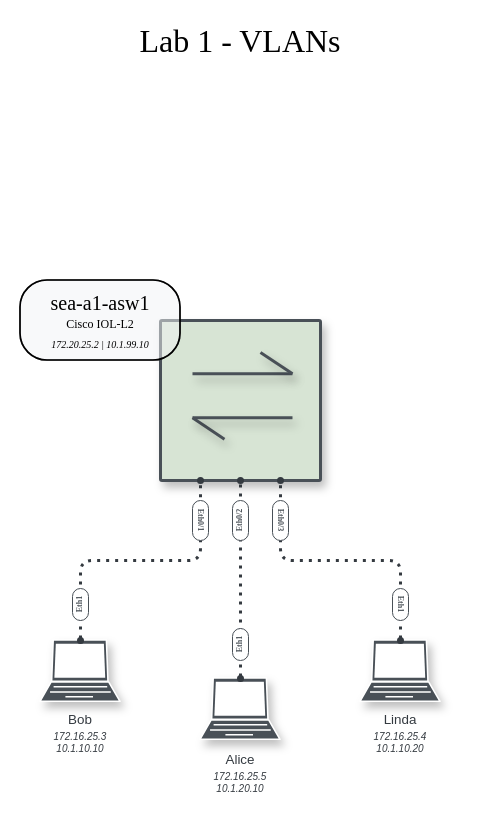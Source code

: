<mxfile version="27.1.5" pages="9">
  <diagram name="01 VLANs" id="sQM2SUMhDlm0rfmh3iS2">
    <mxGraphModel dx="351" dy="272" grid="1" gridSize="10" guides="0" tooltips="1" connect="1" arrows="0" fold="1" page="0" pageScale="1" pageWidth="1200" pageHeight="1920" background="none" math="0" shadow="0">
      <root>
        <mxCell id="0" />
        <mxCell id="1" parent="0" />
        <mxCell id="OVcNr4aTETxYAVmZ-GHo-78" value="" style="html=1;overflow=block;blockSpacing=1;whiteSpace=wrap;shape=mxgraph.networks.laptop;fillColor=#495057;strokeColor=#ffffff;labelPosition=center;verticalLabelPosition=bottom;align=center;verticalAlign=top;fontSize=13;spacing=0;strokeOpacity=100;fillOpacity=100;rounded=1;absoluteArcSize=1;arcSize=9;strokeWidth=6.8;lucidId=yo6l1XIqATij;shadow=1;" parent="1" vertex="1">
          <mxGeometry x="220" y="539.0" width="40" height="30.66" as="geometry" />
        </mxCell>
        <mxCell id="OVcNr4aTETxYAVmZ-GHo-83" value="" style="html=1;overflow=block;blockSpacing=1;whiteSpace=wrap;shape=mxgraph.networks.laptop;fillColor=#495057;strokeColor=#ffffff;labelPosition=center;verticalLabelPosition=bottom;align=center;verticalAlign=top;fontSize=13;spacing=0;strokeOpacity=100;fillOpacity=100;rounded=1;absoluteArcSize=1;arcSize=9;strokeWidth=6.8;lucidId=yo6l1XIqATij;shadow=1;" parent="1" vertex="1">
          <mxGeometry x="300" y="520.0" width="40" height="30.66" as="geometry" />
        </mxCell>
        <mxCell id="OVcNr4aTETxYAVmZ-GHo-75" value="" style="html=1;overflow=block;blockSpacing=1;whiteSpace=wrap;shape=mxgraph.networks.laptop;fillColor=#495057;strokeColor=#ffffff;labelPosition=center;verticalLabelPosition=bottom;align=center;verticalAlign=top;fontSize=13;spacing=0;strokeOpacity=100;fillOpacity=100;rounded=1;absoluteArcSize=1;arcSize=9;strokeWidth=6.8;lucidId=yo6l1XIqATij;shadow=1;" parent="1" vertex="1">
          <mxGeometry x="140" y="520.0" width="40" height="30.66" as="geometry" />
        </mxCell>
        <mxCell id="OVcNr4aTETxYAVmZ-GHo-39" value="" style="html=1;overflow=block;blockSpacing=1;whiteSpace=wrap;shape=image;fontSize=13;spacing=0;strokeColor=none;strokeOpacity=100;rounded=1;absoluteArcSize=1;arcSize=9;strokeWidth=0;image=https://images.lucid.app/images/aae0cd2c-8d88-48f1-8bd3-6e198f52bb45/content;imageAspect=0;lucidId=o-yhy~S7X1uA;" parent="1" vertex="1">
          <mxGeometry x="200" y="240" width="80" height="80" as="geometry" />
        </mxCell>
        <mxCell id="OVcNr4aTETxYAVmZ-GHo-66" value="" style="group" parent="1" vertex="1" connectable="0">
          <mxGeometry x="200" y="360" width="80" height="80" as="geometry" />
        </mxCell>
        <mxCell id="OVcNr4aTETxYAVmZ-GHo-67" value="" style="html=1;overflow=block;blockSpacing=1;whiteSpace=wrap;fontSize=13;align=center;spacing=3.8;strokeColor=#495057;strokeOpacity=100;fillOpacity=100;rounded=1;absoluteArcSize=1;arcSize=1.5;fillColor=#D7E4D4;strokeWidth=1.5;lucidId=YF3lqTIRaQtV;container=0;points=[[0,0,0,0,0],[0,0.13,0,0,0],[0,0.25,0,0,0],[0,0.38,0,0,0],[0,0.5,0,0,0],[0,0.63,0,0,0],[0,0.75,0,0,0],[0,0.88,0,0,0],[0,1,0,0,0],[0.13,0,0,0,0],[0.13,1,0,0,0],[0.25,0,0,0,0],[0.25,1,0,0,0],[0.38,0,0,0,0],[0.38,1,0,0,0],[0.5,0,0,0,0],[0.5,1,0,0,0],[0.63,0,0,0,0],[0.63,1,0,0,0],[0.75,0,0,0,0],[0.75,1,0,0,0],[0.88,0,0,0,0],[0.88,1,0,0,0],[1,0,0,0,0],[1,0.13,0,0,0],[1,0.25,0,0,0],[1,0.38,0,0,0],[1,0.5,0,0,0],[1,0.63,0,0,0],[1,0.75,0,0,0],[1,0.88,0,0,0],[1,1,0,0,0]];shadow=1;" parent="OVcNr4aTETxYAVmZ-GHo-66" vertex="1">
          <mxGeometry width="80" height="80" as="geometry" />
        </mxCell>
        <mxCell id="OVcNr4aTETxYAVmZ-GHo-68" value="" style="html=1;jettySize=18;whiteSpace=wrap;fontSize=13;strokeColor=#495057;strokeOpacity=100;strokeWidth=1.5;rounded=0;arcSize=12;startArrow=none;startSize=6;endArrow=none;lucidId=GN3lW5_j-F.x;startFill=0;jumpSize=8;endSize=6;curved=1;shadow=1;" parent="OVcNr4aTETxYAVmZ-GHo-66" edge="1">
          <mxGeometry width="100" height="100" relative="1" as="geometry">
            <mxPoint x="15.997" y="48.667" as="sourcePoint" />
            <mxPoint x="31.997" y="59.333" as="targetPoint" />
          </mxGeometry>
        </mxCell>
        <mxCell id="OVcNr4aTETxYAVmZ-GHo-69" value="" style="html=1;jettySize=18;whiteSpace=wrap;fontSize=13;strokeColor=#495057;strokeOpacity=100;strokeWidth=1.5;rounded=0;arcSize=12;edgeStyle=orthogonalEdgeStyle;startArrow=none;startSize=6;endArrow=none;lucidId=GN3lW5_j-F.x;startFill=0;curved=0;jumpSize=8;endSize=6;shadow=1;" parent="OVcNr4aTETxYAVmZ-GHo-66" edge="1">
          <mxGeometry width="100" height="100" relative="1" as="geometry">
            <Array as="points" />
            <mxPoint x="15.997" y="48.667" as="sourcePoint" />
            <mxPoint x="65.997" y="48.667" as="targetPoint" />
          </mxGeometry>
        </mxCell>
        <mxCell id="OVcNr4aTETxYAVmZ-GHo-70" value="" style="html=1;jettySize=18;whiteSpace=wrap;fontSize=13;strokeColor=#495057;strokeOpacity=100;strokeWidth=1.5;rounded=1;arcSize=12;edgeStyle=orthogonalEdgeStyle;startArrow=none;endArrow=none;endSize=6;lucidId=GN3lE.~wW1MZ;startFill=0;curved=1;shadow=1;" parent="OVcNr4aTETxYAVmZ-GHo-66" edge="1">
          <mxGeometry width="100" height="100" relative="1" as="geometry">
            <Array as="points" />
            <mxPoint x="15.997" y="26.667" as="sourcePoint" />
            <mxPoint x="65.997" y="26.667" as="targetPoint" />
          </mxGeometry>
        </mxCell>
        <mxCell id="OVcNr4aTETxYAVmZ-GHo-71" value="" style="html=1;jettySize=18;whiteSpace=wrap;fontSize=13;strokeColor=#495057;strokeOpacity=100;strokeWidth=1.5;rounded=0;arcSize=12;startArrow=none;startSize=6;endArrow=none;lucidId=GN3lW5_j-F.x;startFill=0;jumpSize=8;endSize=6;curved=1;shadow=1;" parent="OVcNr4aTETxYAVmZ-GHo-66" edge="1">
          <mxGeometry width="100" height="100" relative="1" as="geometry">
            <mxPoint x="49.997" y="16" as="sourcePoint" />
            <mxPoint x="65.997" y="26.667" as="targetPoint" />
          </mxGeometry>
        </mxCell>
        <mxCell id="lNvyaSm_dHnEnZLDwgfB-11" value="" style="html=1;overflow=block;blockSpacing=1;whiteSpace=wrap;fontSize=13;spacing=3.8;strokeOpacity=100;fillOpacity=100;rounded=1;absoluteArcSize=1;arcSize=27;fillColor=#f1f3f5;strokeWidth=0.8;lucidId=MjipdOaS~~uc;opacity=50;" vertex="1" parent="OVcNr4aTETxYAVmZ-GHo-66">
          <mxGeometry x="-70" y="-20" width="80" height="40" as="geometry" />
        </mxCell>
        <mxCell id="lNvyaSm_dHnEnZLDwgfB-8" value="&lt;div style=&quot;line-height: 80%;&quot;&gt;&lt;font style=&quot;font-size: 10px; line-height: 80%;&quot; face=&quot;Tahoma&quot;&gt;sea-a1-asw1&lt;/font&gt;&lt;br style=&quot;font-size: 12px;&quot;&gt;&lt;div style=&quot;font-size: 12px; line-height: 80%;&quot;&gt;&lt;font face=&quot;Tahoma&quot;&gt;&lt;span style=&quot;font-size: 6px; line-height: 80%;&quot;&gt;Cisco IOL-L2&lt;/span&gt;&lt;/font&gt;&lt;/div&gt;&lt;div style=&quot;font-size: 12px; line-height: 80%;&quot;&gt;&lt;font style=&quot;font-size: 5px; line-height: 80%;&quot; face=&quot;Tahoma&quot;&gt;&lt;i&gt;172.20.25.2 | 10.1.99.10&lt;/i&gt;&lt;/font&gt;&lt;/div&gt;&lt;/div&gt;" style="html=1;overflow=block;blockSpacing=1;whiteSpace=wrap;fontSize=13;spacing=3.8;strokeOpacity=100;fillOpacity=0;rounded=1;absoluteArcSize=1;arcSize=27;fillColor=#000000;strokeWidth=0.8;lucidId=MjipdOaS~~uc;" vertex="1" parent="OVcNr4aTETxYAVmZ-GHo-66">
          <mxGeometry x="-70" y="-20" width="80" height="40" as="geometry" />
        </mxCell>
        <mxCell id="OVcNr4aTETxYAVmZ-GHo-74" value="" style="endArrow=oval;dashed=1;html=1;rounded=1;strokeWidth=1.5;strokeColor=#343a40;startArrow=oval;startFill=1;endFill=1;dashPattern=1 2;fontSize=13;startSize=2;endSize=2;edgeStyle=orthogonalEdgeStyle;labelBorderColor=none;textShadow=0;flowAnimation=0;align=center;verticalAlign=middle;arcSize=12;fontFamily=Helvetica;fontColor=default;labelBackgroundColor=default;" parent="1" edge="1">
          <mxGeometry width="50" height="50" relative="1" as="geometry">
            <mxPoint x="160" y="520" as="sourcePoint" />
            <mxPoint x="220" y="440" as="targetPoint" />
            <Array as="points">
              <mxPoint x="160" y="480" />
              <mxPoint x="220" y="480" />
            </Array>
          </mxGeometry>
        </mxCell>
        <mxCell id="OVcNr4aTETxYAVmZ-GHo-77" value="" style="endArrow=oval;dashed=1;html=1;rounded=1;strokeWidth=1.5;strokeColor=#343a40;startArrow=oval;startFill=1;endFill=1;dashPattern=1 2;fontSize=13;startSize=2;endSize=2;align=center;verticalAlign=middle;arcSize=12;fontFamily=Helvetica;fontColor=default;labelBackgroundColor=default;exitX=0.5;exitY=0;exitDx=0;exitDy=0;exitPerimeter=0;" parent="1" edge="1" source="OVcNr4aTETxYAVmZ-GHo-78">
          <mxGeometry width="50" height="50" relative="1" as="geometry">
            <mxPoint x="240" y="538" as="sourcePoint" />
            <mxPoint x="240" y="440" as="targetPoint" />
          </mxGeometry>
        </mxCell>
        <mxCell id="OVcNr4aTETxYAVmZ-GHo-82" value="" style="endArrow=oval;dashed=1;html=1;rounded=1;strokeWidth=1.5;strokeColor=#343a40;startArrow=oval;startFill=1;endFill=1;dashPattern=1 2;fontSize=13;startSize=2;endSize=2;edgeStyle=elbowEdgeStyle;elbow=vertical;align=center;verticalAlign=middle;arcSize=12;fontFamily=Helvetica;fontColor=default;labelBackgroundColor=default;" parent="1" edge="1">
          <mxGeometry width="50" height="50" relative="1" as="geometry">
            <mxPoint x="320" y="520" as="sourcePoint" />
            <mxPoint x="260" y="440" as="targetPoint" />
            <Array as="points">
              <mxPoint x="280" y="480" />
            </Array>
          </mxGeometry>
        </mxCell>
        <mxCell id="OVcNr4aTETxYAVmZ-GHo-86" value="Bob" style="html=1;overflow=block;blockSpacing=1;whiteSpace=wrap;fontSize=6.7;fontColor=#343a40;spacing=0;strokeColor=none;strokeOpacity=100;fillOpacity=100;rounded=1;absoluteArcSize=1;arcSize=9;fillColor=none;strokeWidth=0.8;lucidId=1ZfhqeKOL2qd;" parent="1" vertex="1">
          <mxGeometry x="140" y="550" width="40" height="20" as="geometry" />
        </mxCell>
        <mxCell id="OVcNr4aTETxYAVmZ-GHo-87" value="172.16.25.3&#xa;10.1.10.10" style="html=1;overflow=block;blockSpacing=1;whiteSpace=wrap;fontSize=5;fontColor=#343a40;fontStyle=2;spacing=0;strokeColor=none;strokeOpacity=100;fillOpacity=100;rounded=1;absoluteArcSize=1;arcSize=9;shadow=1;fillColor=none;strokeWidth=0;lucidId=FK7hLZ65RKCL;" parent="1" vertex="1">
          <mxGeometry x="140" y="560" width="40" height="20" as="geometry" />
        </mxCell>
        <mxCell id="OVcNr4aTETxYAVmZ-GHo-88" value="Alice" style="html=1;overflow=block;blockSpacing=1;whiteSpace=wrap;fontSize=6.7;fontColor=#343a40;spacing=0;strokeColor=none;strokeOpacity=100;fillOpacity=100;rounded=1;absoluteArcSize=1;arcSize=9;fillColor=none;strokeWidth=0.8;lucidId=q0fhO7~7p_t2;" parent="1" vertex="1">
          <mxGeometry x="210" y="570" width="60" height="20" as="geometry" />
        </mxCell>
        <mxCell id="OVcNr4aTETxYAVmZ-GHo-89" value="172.16.25.5&#xa;10.1.20.10" style="html=1;overflow=block;blockSpacing=1;whiteSpace=wrap;fontSize=5;fontColor=#343a40;fontStyle=2;spacing=0;strokeColor=none;strokeOpacity=100;fillOpacity=100;rounded=1;absoluteArcSize=1;arcSize=9;shadow=1;fillColor=none;strokeWidth=0;lucidId=PK7hj8zh.Y22;" parent="1" vertex="1">
          <mxGeometry x="210" y="580" width="60" height="20" as="geometry" />
        </mxCell>
        <mxCell id="OVcNr4aTETxYAVmZ-GHo-90" value="Linda" style="html=1;overflow=block;blockSpacing=1;whiteSpace=wrap;fontSize=6.7;fontColor=#343a40;spacing=0;strokeColor=none;strokeOpacity=100;fillOpacity=100;rounded=1;absoluteArcSize=1;arcSize=9;fillColor=none;strokeWidth=0.8;lucidId=n_xh-cI0H3DA;" parent="1" vertex="1">
          <mxGeometry x="290" y="550" width="60" height="20" as="geometry" />
        </mxCell>
        <mxCell id="OVcNr4aTETxYAVmZ-GHo-91" value="172.16.25.4&#xa;10.1.10.20" style="html=1;overflow=block;blockSpacing=1;whiteSpace=wrap;fontSize=5;fontColor=#343a40;fontStyle=2;spacing=0;strokeColor=none;strokeOpacity=100;fillOpacity=100;rounded=1;absoluteArcSize=1;arcSize=9;shadow=1;fillColor=none;strokeWidth=0;lucidId=KK7hODL~PdsT;" parent="1" vertex="1">
          <mxGeometry x="290" y="560" width="60" height="20" as="geometry" />
        </mxCell>
        <mxCell id="lNvyaSm_dHnEnZLDwgfB-1" value="Lab 1 - VLANs" style="text;strokeColor=none;fillColor=none;html=1;align=center;verticalAlign=middle;whiteSpace=wrap;rounded=0;fontSize=16;fontFamily=Oxygen;fontSource=https%3A%2F%2Ffonts.googleapis.com%2Fcss%3Ffamily%3DOxygen;" vertex="1" parent="1">
          <mxGeometry x="120" y="200" width="240" height="40" as="geometry" />
        </mxCell>
        <mxCell id="lNvyaSm_dHnEnZLDwgfB-17" value="&lt;font data-font-src=&quot;https://fonts.googleapis.com/css?family=Oxygen&quot; face=&quot;Oxygen&quot; style=&quot;color: rgb(73, 80, 87);&quot;&gt;&lt;b&gt;Eth0/1&lt;/b&gt;&lt;/font&gt;" style="html=1;overflow=block;blockSpacing=1;whiteSpace=wrap;fontSize=4;spacing=2;strokeColor=#495057;strokeOpacity=100;fillOpacity=100;rounded=1;absoluteArcSize=1;arcSize=20;rotation=90;fillColor=#ffffff;strokeWidth=0.5;lucidId=FTfhXPljw2Sw;container=1;collapsible=0;align=center;verticalAlign=bottom;spacingTop=0;fontColor=#F8F9FA;" vertex="1" parent="1">
          <mxGeometry x="210" y="456" width="20" height="8" as="geometry" />
        </mxCell>
        <mxCell id="lNvyaSm_dHnEnZLDwgfB-23" value="&lt;font data-font-src=&quot;https://fonts.googleapis.com/css?family=Oxygen&quot; face=&quot;Oxygen&quot; style=&quot;color: rgb(73, 80, 87);&quot;&gt;&lt;b&gt;Eth1&lt;/b&gt;&lt;/font&gt;" style="html=1;overflow=block;blockSpacing=1;whiteSpace=wrap;fontSize=4;spacing=2;strokeColor=#495057;strokeOpacity=100;fillOpacity=100;rounded=1;absoluteArcSize=1;arcSize=20;rotation=-90;fillColor=#ffffff;strokeWidth=0.5;lucidId=FTfhXPljw2Sw;container=1;collapsible=0;align=center;verticalAlign=bottom;spacingTop=0;fontColor=#F8F9FA;" vertex="1" parent="1">
          <mxGeometry x="152" y="498" width="16" height="8" as="geometry" />
        </mxCell>
        <mxCell id="lNvyaSm_dHnEnZLDwgfB-24" value="&lt;font data-font-src=&quot;https://fonts.googleapis.com/css?family=Oxygen&quot; face=&quot;Oxygen&quot; style=&quot;color: rgb(73, 80, 87);&quot;&gt;&lt;b&gt;Eth0/2&lt;/b&gt;&lt;/font&gt;" style="html=1;overflow=block;blockSpacing=1;whiteSpace=wrap;fontSize=4;spacing=2;strokeColor=#495057;strokeOpacity=100;fillOpacity=100;rounded=1;absoluteArcSize=1;arcSize=20;rotation=-90;fillColor=#ffffff;strokeWidth=0.5;lucidId=FTfhXPljw2Sw;container=1;collapsible=0;align=center;verticalAlign=bottom;spacingTop=0;fontColor=#F8F9FA;" vertex="1" parent="1">
          <mxGeometry x="230" y="456" width="20" height="8" as="geometry" />
        </mxCell>
        <mxCell id="lNvyaSm_dHnEnZLDwgfB-25" value="&lt;font data-font-src=&quot;https://fonts.googleapis.com/css?family=Oxygen&quot; face=&quot;Oxygen&quot; style=&quot;color: rgb(73, 80, 87);&quot;&gt;&lt;b&gt;Eth1&lt;/b&gt;&lt;/font&gt;" style="html=1;overflow=block;blockSpacing=1;whiteSpace=wrap;fontSize=4;spacing=2;strokeColor=#495057;strokeOpacity=100;fillOpacity=100;rounded=1;absoluteArcSize=1;arcSize=20;rotation=-90;fillColor=#ffffff;strokeWidth=0.5;lucidId=FTfhXPljw2Sw;container=1;collapsible=0;align=center;verticalAlign=bottom;spacingTop=0;fontColor=#F8F9FA;" vertex="1" parent="1">
          <mxGeometry x="232" y="518" width="16" height="8" as="geometry" />
        </mxCell>
        <mxCell id="lNvyaSm_dHnEnZLDwgfB-26" value="&lt;font data-font-src=&quot;https://fonts.googleapis.com/css?family=Oxygen&quot; face=&quot;Oxygen&quot; style=&quot;color: rgb(73, 80, 87);&quot;&gt;&lt;b&gt;Eth0/3&lt;/b&gt;&lt;/font&gt;" style="html=1;overflow=block;blockSpacing=1;whiteSpace=wrap;fontSize=4;spacing=2;strokeColor=#495057;strokeOpacity=100;fillOpacity=100;rounded=1;absoluteArcSize=1;arcSize=20;rotation=90;fillColor=#ffffff;strokeWidth=0.5;lucidId=FTfhXPljw2Sw;container=1;collapsible=0;align=center;verticalAlign=bottom;spacingTop=0;fontColor=#F8F9FA;" vertex="1" parent="1">
          <mxGeometry x="250" y="456" width="20" height="8" as="geometry" />
        </mxCell>
        <mxCell id="lNvyaSm_dHnEnZLDwgfB-27" value="&lt;font data-font-src=&quot;https://fonts.googleapis.com/css?family=Oxygen&quot; face=&quot;Oxygen&quot; style=&quot;color: rgb(73, 80, 87);&quot;&gt;&lt;b&gt;Eth1&lt;/b&gt;&lt;/font&gt;" style="html=1;overflow=block;blockSpacing=1;whiteSpace=wrap;fontSize=4;spacing=2;strokeColor=#495057;strokeOpacity=100;fillOpacity=100;rounded=1;absoluteArcSize=1;arcSize=20;rotation=90;fillColor=#ffffff;strokeWidth=0.5;lucidId=FTfhXPljw2Sw;container=1;collapsible=0;align=center;verticalAlign=bottom;spacingTop=0;fontColor=#F8F9FA;" vertex="1" parent="1">
          <mxGeometry x="312" y="498" width="16" height="8" as="geometry" />
        </mxCell>
      </root>
    </mxGraphModel>
  </diagram>
  <diagram id="WEA-HxMSCuX0Czx8Rg_E" name="02 Trunks">
    <mxGraphModel dx="1018" dy="790" grid="0" gridSize="10" guides="1" tooltips="1" connect="1" arrows="1" fold="1" page="0" pageScale="1" pageWidth="1200" pageHeight="1920" math="0" shadow="0">
      <root>
        <mxCell id="0" />
        <mxCell id="1" parent="0" />
      </root>
    </mxGraphModel>
  </diagram>
  <diagram id="p9kTTOE0NV7MHxoq3Zmb" name="03 Router-on-a-stick">
    <mxGraphModel dx="1018" dy="790" grid="0" gridSize="10" guides="1" tooltips="1" connect="1" arrows="1" fold="1" page="0" pageScale="1" pageWidth="1200" pageHeight="1920" math="0" shadow="0">
      <root>
        <mxCell id="0" />
        <mxCell id="1" parent="0" />
      </root>
    </mxGraphModel>
  </diagram>
  <diagram id="qE_rJiDwGN7ubihFB6a2" name="04 L2-L3-Redundancy">
    <mxGraphModel dx="262" dy="790" grid="0" gridSize="10" guides="1" tooltips="1" connect="1" arrows="1" fold="1" page="0" pageScale="1" pageWidth="1200" pageHeight="1920" math="0" shadow="0">
      <root>
        <mxCell id="0" />
        <mxCell id="1" parent="0" />
      </root>
    </mxGraphModel>
  </diagram>
  <diagram id="1FsBM_BCWrvuE7_aNRaY" name="05 NAT &amp; Internet">
    <mxGraphModel dx="262" dy="790" grid="0" gridSize="10" guides="1" tooltips="1" connect="1" arrows="1" fold="1" page="0" pageScale="1" pageWidth="1200" pageHeight="1920" math="0" shadow="0">
      <root>
        <mxCell id="0" />
        <mxCell id="1" parent="0" />
      </root>
    </mxGraphModel>
  </diagram>
  <diagram id="TAdsnxs4JD3p9IdIMyXG" name="06 Static Routing">
    <mxGraphModel dx="262" dy="790" grid="0" gridSize="10" guides="1" tooltips="1" connect="1" arrows="1" fold="1" page="0" pageScale="1" pageWidth="1200" pageHeight="1920" math="0" shadow="0">
      <root>
        <mxCell id="0" />
        <mxCell id="1" parent="0" />
      </root>
    </mxGraphModel>
  </diagram>
  <diagram id="rWXUHfWWSpXaIJifpgZU" name="07 PAT &amp; Dynamic-Routing">
    <mxGraphModel dx="262" dy="790" grid="0" gridSize="10" guides="1" tooltips="1" connect="1" arrows="1" fold="1" page="0" pageScale="1" pageWidth="1200" pageHeight="1920" math="0" shadow="0">
      <root>
        <mxCell id="0" />
        <mxCell id="1" parent="0" />
      </root>
    </mxGraphModel>
  </diagram>
  <diagram id="6WVYALKntpShJjg_IZ71" name="08 STP, Summarization, &amp; DCHP">
    <mxGraphModel dx="262" dy="790" grid="0" gridSize="10" guides="1" tooltips="1" connect="1" arrows="1" fold="1" page="0" pageScale="1" pageWidth="1200" pageHeight="1920" math="0" shadow="0">
      <root>
        <mxCell id="0" />
        <mxCell id="1" parent="0" />
      </root>
    </mxGraphModel>
  </diagram>
  <diagram id="TW2iTZ3vw3no6r8xTEB4" name="09 Advanced OSPF, BGP, GRE">
    <mxGraphModel dx="1018" dy="790" grid="0" gridSize="10" guides="1" tooltips="1" connect="1" arrows="1" fold="1" page="0" pageScale="1" pageWidth="1200" pageHeight="1920" math="0" shadow="0">
      <root>
        <mxCell id="0" />
        <mxCell id="1" parent="0" />
      </root>
    </mxGraphModel>
  </diagram>
</mxfile>
